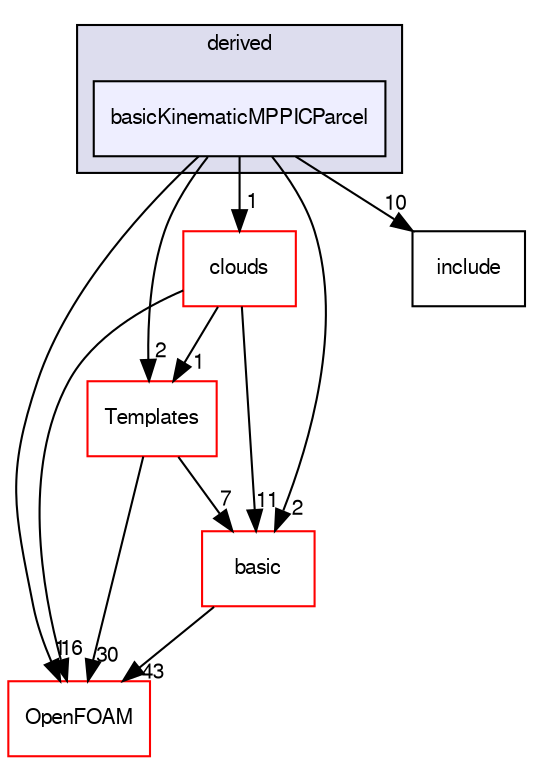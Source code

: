 digraph "src/lagrangian/intermediate/parcels/derived/basicKinematicMPPICParcel" {
  bgcolor=transparent;
  compound=true
  node [ fontsize="10", fontname="FreeSans"];
  edge [ labelfontsize="10", labelfontname="FreeSans"];
  subgraph clusterdir_d25ce32b8f85f1a08cd016b541e3d76e {
    graph [ bgcolor="#ddddee", pencolor="black", label="derived" fontname="FreeSans", fontsize="10", URL="dir_d25ce32b8f85f1a08cd016b541e3d76e.html"]
  dir_bd7333e83632f0ae52d8ae573767a17d [shape=box, label="basicKinematicMPPICParcel", style="filled", fillcolor="#eeeeff", pencolor="black", URL="dir_bd7333e83632f0ae52d8ae573767a17d.html"];
  }
  dir_bdd630a78c14e3d279a2564e7964fc69 [shape=box label="clouds" color="red" URL="dir_bdd630a78c14e3d279a2564e7964fc69.html"];
  dir_0e9805b96b2bf461314a136059d44950 [shape=box label="Templates" color="red" URL="dir_0e9805b96b2bf461314a136059d44950.html"];
  dir_c5473ff19b20e6ec4dfe5c310b3778a8 [shape=box label="OpenFOAM" color="red" URL="dir_c5473ff19b20e6ec4dfe5c310b3778a8.html"];
  dir_5ad2c1d6ebf0f238b9e7d5151a24f37c [shape=box label="include" URL="dir_5ad2c1d6ebf0f238b9e7d5151a24f37c.html"];
  dir_584e0ab0901b4327f36f4285cac7f2f8 [shape=box label="basic" color="red" URL="dir_584e0ab0901b4327f36f4285cac7f2f8.html"];
  dir_bdd630a78c14e3d279a2564e7964fc69->dir_0e9805b96b2bf461314a136059d44950 [headlabel="1", labeldistance=1.5 headhref="dir_001244_001289.html"];
  dir_bdd630a78c14e3d279a2564e7964fc69->dir_c5473ff19b20e6ec4dfe5c310b3778a8 [headlabel="16", labeldistance=1.5 headhref="dir_001244_001706.html"];
  dir_bdd630a78c14e3d279a2564e7964fc69->dir_584e0ab0901b4327f36f4285cac7f2f8 [headlabel="11", labeldistance=1.5 headhref="dir_001244_001179.html"];
  dir_0e9805b96b2bf461314a136059d44950->dir_c5473ff19b20e6ec4dfe5c310b3778a8 [headlabel="30", labeldistance=1.5 headhref="dir_001289_001706.html"];
  dir_0e9805b96b2bf461314a136059d44950->dir_584e0ab0901b4327f36f4285cac7f2f8 [headlabel="7", labeldistance=1.5 headhref="dir_001289_001179.html"];
  dir_bd7333e83632f0ae52d8ae573767a17d->dir_bdd630a78c14e3d279a2564e7964fc69 [headlabel="1", labeldistance=1.5 headhref="dir_001279_001244.html"];
  dir_bd7333e83632f0ae52d8ae573767a17d->dir_0e9805b96b2bf461314a136059d44950 [headlabel="2", labeldistance=1.5 headhref="dir_001279_001289.html"];
  dir_bd7333e83632f0ae52d8ae573767a17d->dir_c5473ff19b20e6ec4dfe5c310b3778a8 [headlabel="1", labeldistance=1.5 headhref="dir_001279_001706.html"];
  dir_bd7333e83632f0ae52d8ae573767a17d->dir_5ad2c1d6ebf0f238b9e7d5151a24f37c [headlabel="10", labeldistance=1.5 headhref="dir_001279_001288.html"];
  dir_bd7333e83632f0ae52d8ae573767a17d->dir_584e0ab0901b4327f36f4285cac7f2f8 [headlabel="2", labeldistance=1.5 headhref="dir_001279_001179.html"];
  dir_584e0ab0901b4327f36f4285cac7f2f8->dir_c5473ff19b20e6ec4dfe5c310b3778a8 [headlabel="43", labeldistance=1.5 headhref="dir_001179_001706.html"];
}
